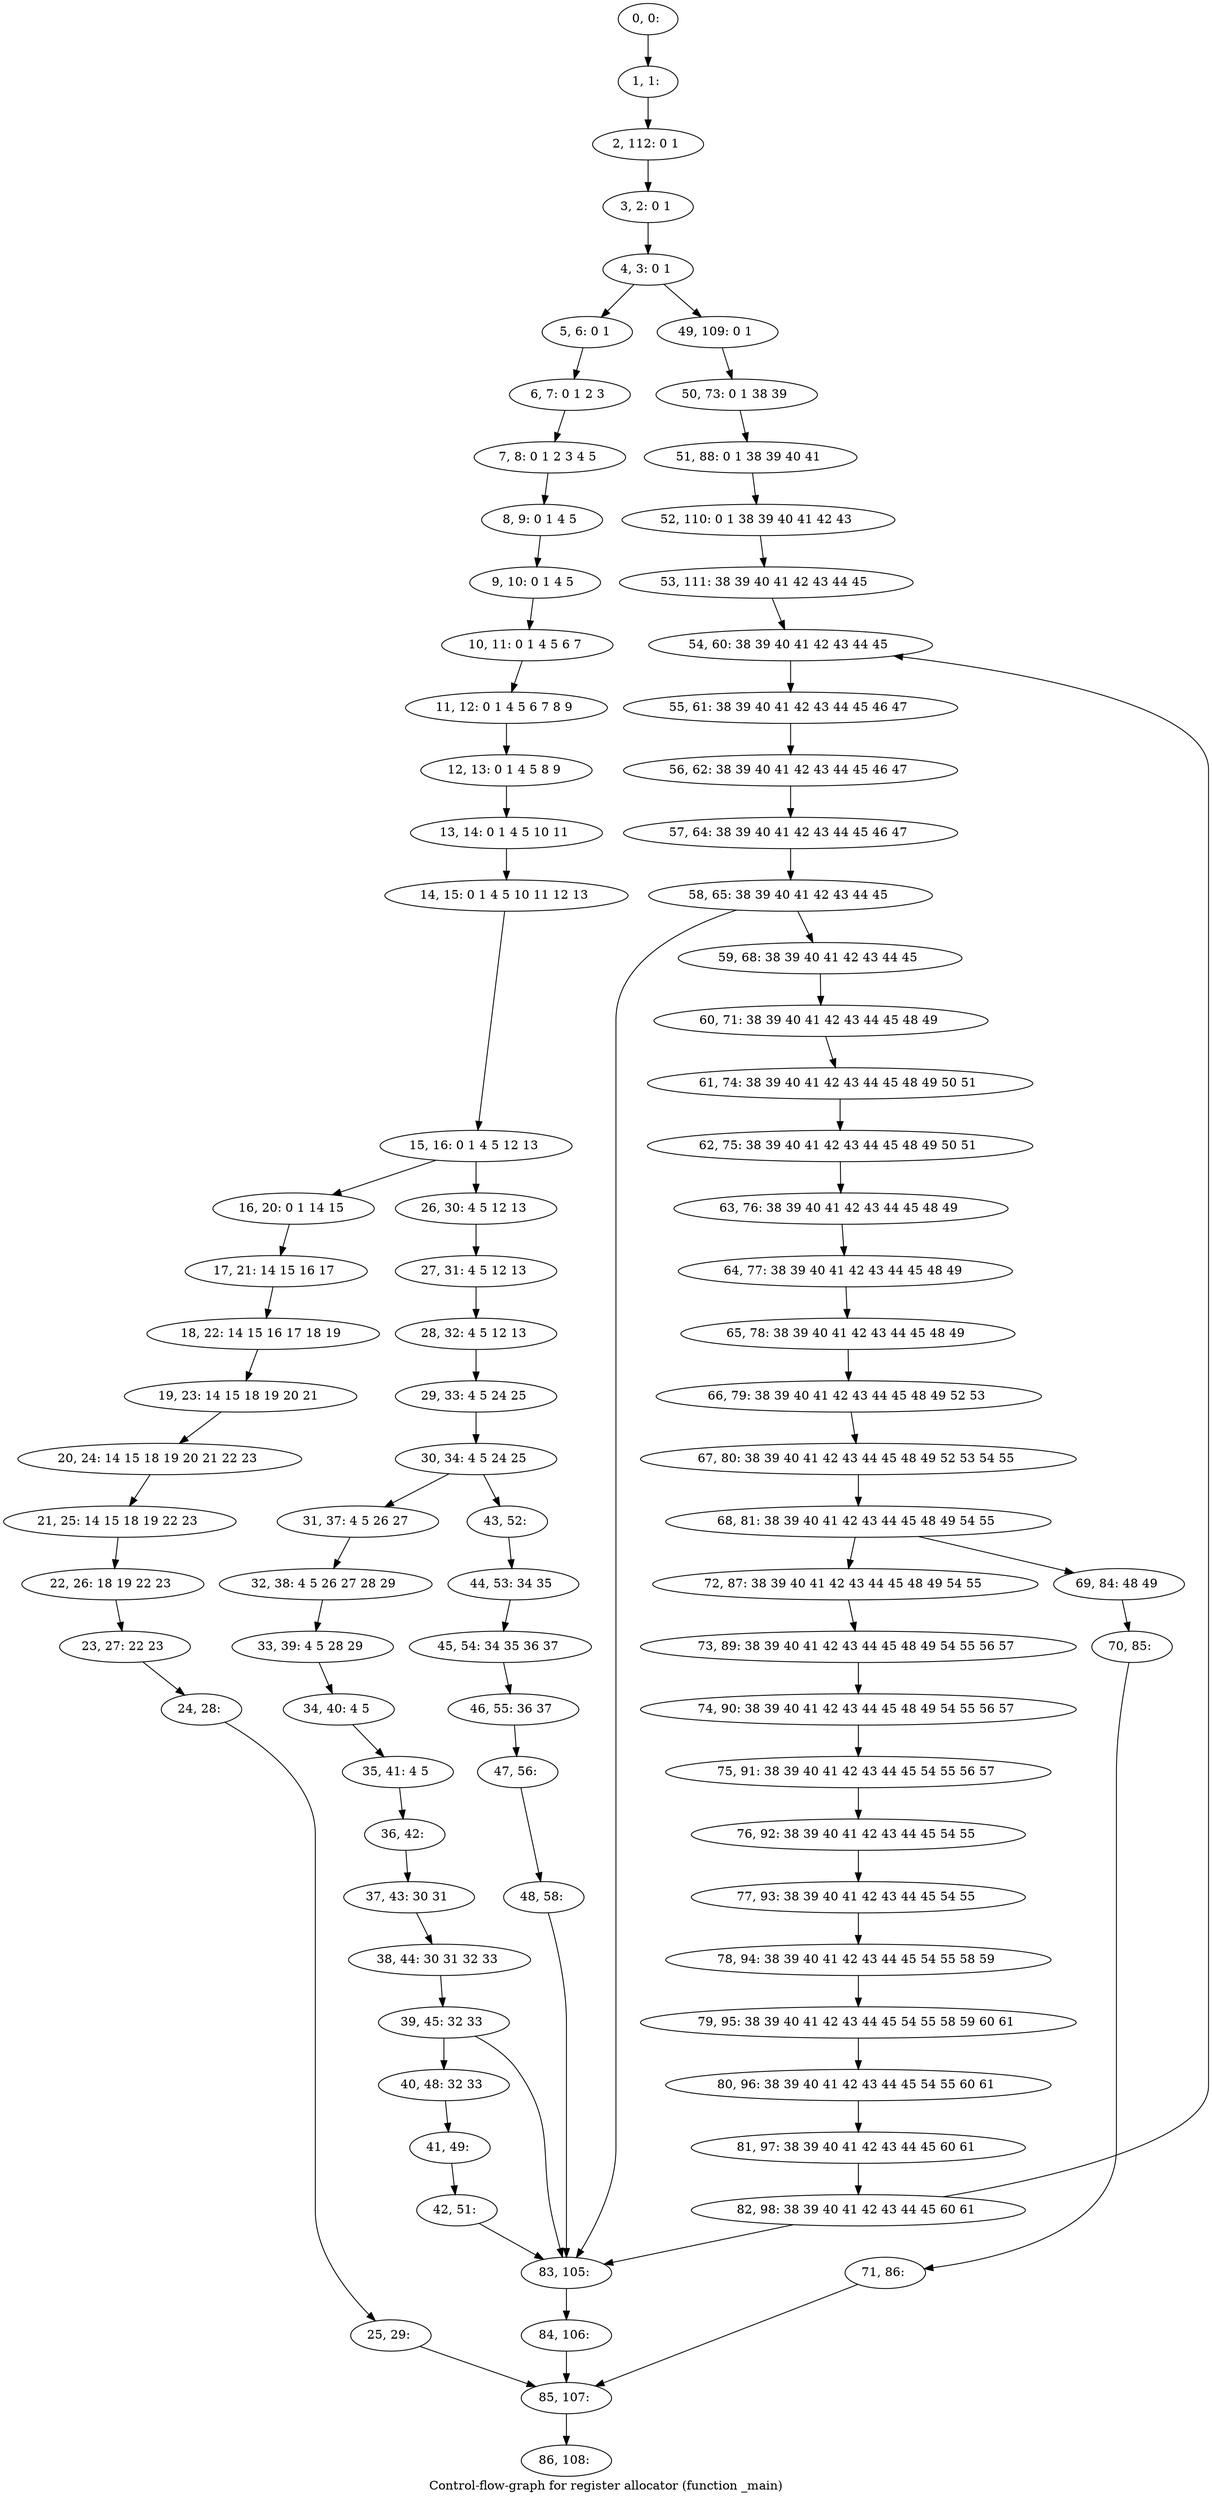 digraph G {
graph [label="Control-flow-graph for register allocator (function _main)"]
0[label="0, 0: "];
1[label="1, 1: "];
2[label="2, 112: 0 1 "];
3[label="3, 2: 0 1 "];
4[label="4, 3: 0 1 "];
5[label="5, 6: 0 1 "];
6[label="6, 7: 0 1 2 3 "];
7[label="7, 8: 0 1 2 3 4 5 "];
8[label="8, 9: 0 1 4 5 "];
9[label="9, 10: 0 1 4 5 "];
10[label="10, 11: 0 1 4 5 6 7 "];
11[label="11, 12: 0 1 4 5 6 7 8 9 "];
12[label="12, 13: 0 1 4 5 8 9 "];
13[label="13, 14: 0 1 4 5 10 11 "];
14[label="14, 15: 0 1 4 5 10 11 12 13 "];
15[label="15, 16: 0 1 4 5 12 13 "];
16[label="16, 20: 0 1 14 15 "];
17[label="17, 21: 14 15 16 17 "];
18[label="18, 22: 14 15 16 17 18 19 "];
19[label="19, 23: 14 15 18 19 20 21 "];
20[label="20, 24: 14 15 18 19 20 21 22 23 "];
21[label="21, 25: 14 15 18 19 22 23 "];
22[label="22, 26: 18 19 22 23 "];
23[label="23, 27: 22 23 "];
24[label="24, 28: "];
25[label="25, 29: "];
26[label="26, 30: 4 5 12 13 "];
27[label="27, 31: 4 5 12 13 "];
28[label="28, 32: 4 5 12 13 "];
29[label="29, 33: 4 5 24 25 "];
30[label="30, 34: 4 5 24 25 "];
31[label="31, 37: 4 5 26 27 "];
32[label="32, 38: 4 5 26 27 28 29 "];
33[label="33, 39: 4 5 28 29 "];
34[label="34, 40: 4 5 "];
35[label="35, 41: 4 5 "];
36[label="36, 42: "];
37[label="37, 43: 30 31 "];
38[label="38, 44: 30 31 32 33 "];
39[label="39, 45: 32 33 "];
40[label="40, 48: 32 33 "];
41[label="41, 49: "];
42[label="42, 51: "];
43[label="43, 52: "];
44[label="44, 53: 34 35 "];
45[label="45, 54: 34 35 36 37 "];
46[label="46, 55: 36 37 "];
47[label="47, 56: "];
48[label="48, 58: "];
49[label="49, 109: 0 1 "];
50[label="50, 73: 0 1 38 39 "];
51[label="51, 88: 0 1 38 39 40 41 "];
52[label="52, 110: 0 1 38 39 40 41 42 43 "];
53[label="53, 111: 38 39 40 41 42 43 44 45 "];
54[label="54, 60: 38 39 40 41 42 43 44 45 "];
55[label="55, 61: 38 39 40 41 42 43 44 45 46 47 "];
56[label="56, 62: 38 39 40 41 42 43 44 45 46 47 "];
57[label="57, 64: 38 39 40 41 42 43 44 45 46 47 "];
58[label="58, 65: 38 39 40 41 42 43 44 45 "];
59[label="59, 68: 38 39 40 41 42 43 44 45 "];
60[label="60, 71: 38 39 40 41 42 43 44 45 48 49 "];
61[label="61, 74: 38 39 40 41 42 43 44 45 48 49 50 51 "];
62[label="62, 75: 38 39 40 41 42 43 44 45 48 49 50 51 "];
63[label="63, 76: 38 39 40 41 42 43 44 45 48 49 "];
64[label="64, 77: 38 39 40 41 42 43 44 45 48 49 "];
65[label="65, 78: 38 39 40 41 42 43 44 45 48 49 "];
66[label="66, 79: 38 39 40 41 42 43 44 45 48 49 52 53 "];
67[label="67, 80: 38 39 40 41 42 43 44 45 48 49 52 53 54 55 "];
68[label="68, 81: 38 39 40 41 42 43 44 45 48 49 54 55 "];
69[label="69, 84: 48 49 "];
70[label="70, 85: "];
71[label="71, 86: "];
72[label="72, 87: 38 39 40 41 42 43 44 45 48 49 54 55 "];
73[label="73, 89: 38 39 40 41 42 43 44 45 48 49 54 55 56 57 "];
74[label="74, 90: 38 39 40 41 42 43 44 45 48 49 54 55 56 57 "];
75[label="75, 91: 38 39 40 41 42 43 44 45 54 55 56 57 "];
76[label="76, 92: 38 39 40 41 42 43 44 45 54 55 "];
77[label="77, 93: 38 39 40 41 42 43 44 45 54 55 "];
78[label="78, 94: 38 39 40 41 42 43 44 45 54 55 58 59 "];
79[label="79, 95: 38 39 40 41 42 43 44 45 54 55 58 59 60 61 "];
80[label="80, 96: 38 39 40 41 42 43 44 45 54 55 60 61 "];
81[label="81, 97: 38 39 40 41 42 43 44 45 60 61 "];
82[label="82, 98: 38 39 40 41 42 43 44 45 60 61 "];
83[label="83, 105: "];
84[label="84, 106: "];
85[label="85, 107: "];
86[label="86, 108: "];
0->1 ;
1->2 ;
2->3 ;
3->4 ;
4->5 ;
4->49 ;
5->6 ;
6->7 ;
7->8 ;
8->9 ;
9->10 ;
10->11 ;
11->12 ;
12->13 ;
13->14 ;
14->15 ;
15->16 ;
15->26 ;
16->17 ;
17->18 ;
18->19 ;
19->20 ;
20->21 ;
21->22 ;
22->23 ;
23->24 ;
24->25 ;
25->85 ;
26->27 ;
27->28 ;
28->29 ;
29->30 ;
30->31 ;
30->43 ;
31->32 ;
32->33 ;
33->34 ;
34->35 ;
35->36 ;
36->37 ;
37->38 ;
38->39 ;
39->40 ;
39->83 ;
40->41 ;
41->42 ;
42->83 ;
43->44 ;
44->45 ;
45->46 ;
46->47 ;
47->48 ;
48->83 ;
49->50 ;
50->51 ;
51->52 ;
52->53 ;
53->54 ;
54->55 ;
55->56 ;
56->57 ;
57->58 ;
58->59 ;
58->83 ;
59->60 ;
60->61 ;
61->62 ;
62->63 ;
63->64 ;
64->65 ;
65->66 ;
66->67 ;
67->68 ;
68->69 ;
68->72 ;
69->70 ;
70->71 ;
71->85 ;
72->73 ;
73->74 ;
74->75 ;
75->76 ;
76->77 ;
77->78 ;
78->79 ;
79->80 ;
80->81 ;
81->82 ;
82->83 ;
82->54 ;
83->84 ;
84->85 ;
85->86 ;
}
